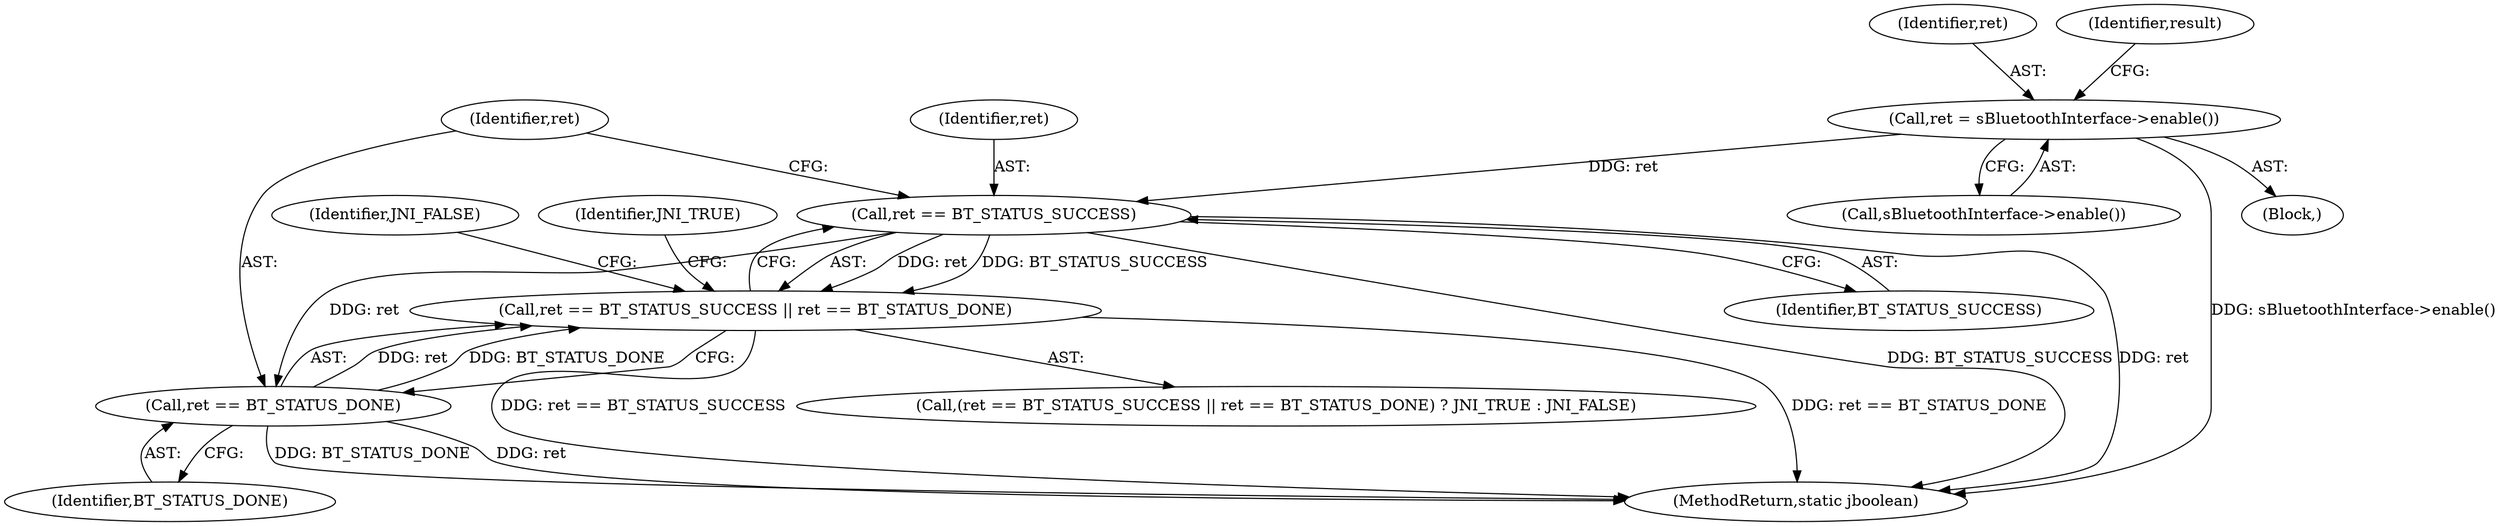 digraph "1_Android_122feb9a0b04290f55183ff2f0384c6c53756bd8@del" {
"1000117" [label="(Call,ret = sBluetoothInterface->enable())"];
"1000124" [label="(Call,ret == BT_STATUS_SUCCESS)"];
"1000123" [label="(Call,ret == BT_STATUS_SUCCESS || ret == BT_STATUS_DONE)"];
"1000127" [label="(Call,ret == BT_STATUS_DONE)"];
"1000131" [label="(Identifier,JNI_FALSE)"];
"1000125" [label="(Identifier,ret)"];
"1000117" [label="(Call,ret = sBluetoothInterface->enable())"];
"1000127" [label="(Call,ret == BT_STATUS_DONE)"];
"1000118" [label="(Identifier,ret)"];
"1000126" [label="(Identifier,BT_STATUS_SUCCESS)"];
"1000103" [label="(Block,)"];
"1000134" [label="(MethodReturn,static jboolean)"];
"1000119" [label="(Call,sBluetoothInterface->enable())"];
"1000123" [label="(Call,ret == BT_STATUS_SUCCESS || ret == BT_STATUS_DONE)"];
"1000128" [label="(Identifier,ret)"];
"1000122" [label="(Call,(ret == BT_STATUS_SUCCESS || ret == BT_STATUS_DONE) ? JNI_TRUE : JNI_FALSE)"];
"1000121" [label="(Identifier,result)"];
"1000130" [label="(Identifier,JNI_TRUE)"];
"1000124" [label="(Call,ret == BT_STATUS_SUCCESS)"];
"1000129" [label="(Identifier,BT_STATUS_DONE)"];
"1000117" -> "1000103"  [label="AST: "];
"1000117" -> "1000119"  [label="CFG: "];
"1000118" -> "1000117"  [label="AST: "];
"1000119" -> "1000117"  [label="AST: "];
"1000121" -> "1000117"  [label="CFG: "];
"1000117" -> "1000134"  [label="DDG: sBluetoothInterface->enable()"];
"1000117" -> "1000124"  [label="DDG: ret"];
"1000124" -> "1000123"  [label="AST: "];
"1000124" -> "1000126"  [label="CFG: "];
"1000125" -> "1000124"  [label="AST: "];
"1000126" -> "1000124"  [label="AST: "];
"1000128" -> "1000124"  [label="CFG: "];
"1000123" -> "1000124"  [label="CFG: "];
"1000124" -> "1000134"  [label="DDG: ret"];
"1000124" -> "1000134"  [label="DDG: BT_STATUS_SUCCESS"];
"1000124" -> "1000123"  [label="DDG: ret"];
"1000124" -> "1000123"  [label="DDG: BT_STATUS_SUCCESS"];
"1000124" -> "1000127"  [label="DDG: ret"];
"1000123" -> "1000122"  [label="AST: "];
"1000123" -> "1000127"  [label="CFG: "];
"1000127" -> "1000123"  [label="AST: "];
"1000130" -> "1000123"  [label="CFG: "];
"1000131" -> "1000123"  [label="CFG: "];
"1000123" -> "1000134"  [label="DDG: ret == BT_STATUS_DONE"];
"1000123" -> "1000134"  [label="DDG: ret == BT_STATUS_SUCCESS"];
"1000127" -> "1000123"  [label="DDG: ret"];
"1000127" -> "1000123"  [label="DDG: BT_STATUS_DONE"];
"1000127" -> "1000129"  [label="CFG: "];
"1000128" -> "1000127"  [label="AST: "];
"1000129" -> "1000127"  [label="AST: "];
"1000127" -> "1000134"  [label="DDG: BT_STATUS_DONE"];
"1000127" -> "1000134"  [label="DDG: ret"];
}
